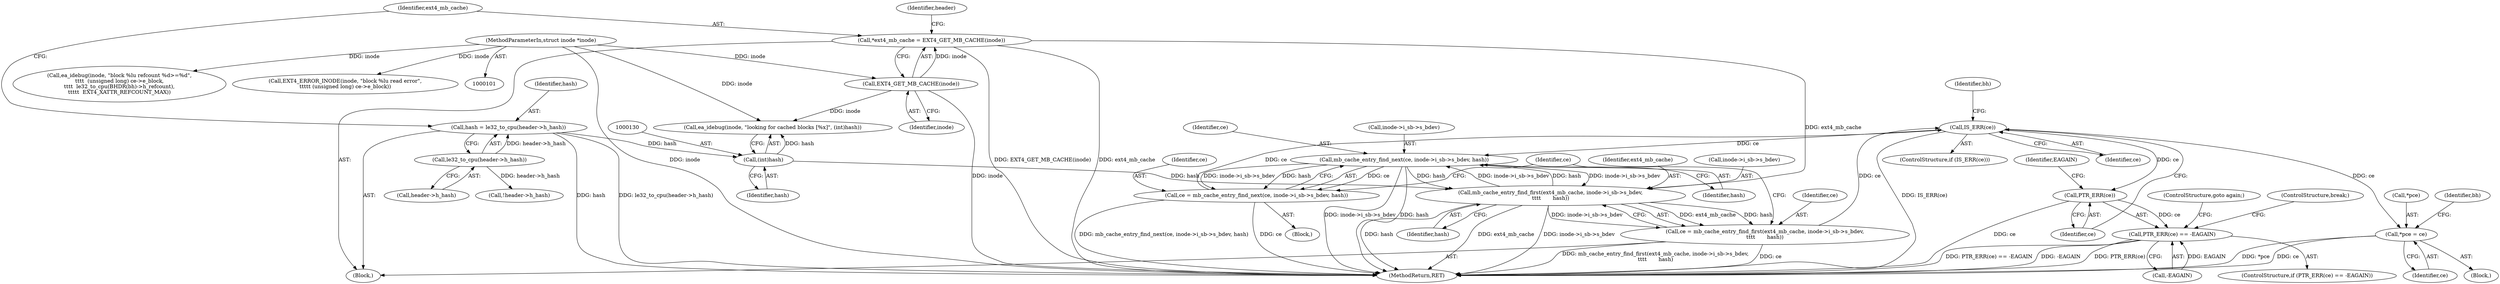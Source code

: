 digraph "0_linux_82939d7999dfc1f1998c4b1c12e2f19edbdff272_4@pointer" {
"1000148" [label="(Call,IS_ERR(ce))"];
"1000133" [label="(Call,ce = mb_cache_entry_find_first(ext4_mb_cache, inode->i_sb->s_bdev,\n\t\t\t\t       hash))"];
"1000135" [label="(Call,mb_cache_entry_find_first(ext4_mb_cache, inode->i_sb->s_bdev,\n\t\t\t\t       hash))"];
"1000115" [label="(Call,*ext4_mb_cache = EXT4_GET_MB_CACHE(inode))"];
"1000117" [label="(Call,EXT4_GET_MB_CACHE(inode))"];
"1000102" [label="(MethodParameterIn,struct inode *inode)"];
"1000223" [label="(Call,mb_cache_entry_find_next(ce, inode->i_sb->s_bdev, hash))"];
"1000148" [label="(Call,IS_ERR(ce))"];
"1000221" [label="(Call,ce = mb_cache_entry_find_next(ce, inode->i_sb->s_bdev, hash))"];
"1000129" [label="(Call,(int)hash)"];
"1000107" [label="(Call,hash = le32_to_cpu(header->h_hash))"];
"1000109" [label="(Call,le32_to_cpu(header->h_hash))"];
"1000153" [label="(Call,PTR_ERR(ce))"];
"1000152" [label="(Call,PTR_ERR(ce) == -EAGAIN)"];
"1000213" [label="(Call,*pce = ce)"];
"1000157" [label="(ControlStructure,goto again;)"];
"1000154" [label="(Identifier,ce)"];
"1000142" [label="(Identifier,hash)"];
"1000117" [label="(Call,EXT4_GET_MB_CACHE(inode))"];
"1000105" [label="(Block,)"];
"1000153" [label="(Call,PTR_ERR(ce))"];
"1000110" [label="(Call,header->h_hash)"];
"1000156" [label="(Identifier,EAGAIN)"];
"1000108" [label="(Identifier,hash)"];
"1000115" [label="(Call,*ext4_mb_cache = EXT4_GET_MB_CACHE(inode))"];
"1000118" [label="(Identifier,inode)"];
"1000155" [label="(Call,-EAGAIN)"];
"1000136" [label="(Identifier,ext4_mb_cache)"];
"1000135" [label="(Call,mb_cache_entry_find_first(ext4_mb_cache, inode->i_sb->s_bdev,\n\t\t\t\t       hash))"];
"1000129" [label="(Call,(int)hash)"];
"1000223" [label="(Call,mb_cache_entry_find_next(ce, inode->i_sb->s_bdev, hash))"];
"1000151" [label="(ControlStructure,if (PTR_ERR(ce) == -EAGAIN))"];
"1000216" [label="(Identifier,ce)"];
"1000233" [label="(MethodReturn,RET)"];
"1000147" [label="(ControlStructure,if (IS_ERR(ce)))"];
"1000160" [label="(Identifier,bh)"];
"1000222" [label="(Identifier,ce)"];
"1000131" [label="(Identifier,hash)"];
"1000133" [label="(Call,ce = mb_cache_entry_find_first(ext4_mb_cache, inode->i_sb->s_bdev,\n\t\t\t\t       hash))"];
"1000107" [label="(Call,hash = le32_to_cpu(header->h_hash))"];
"1000221" [label="(Call,ce = mb_cache_entry_find_next(ce, inode->i_sb->s_bdev, hash))"];
"1000134" [label="(Identifier,ce)"];
"1000230" [label="(Identifier,hash)"];
"1000149" [label="(Identifier,ce)"];
"1000145" [label="(Block,)"];
"1000122" [label="(Identifier,header)"];
"1000152" [label="(Call,PTR_ERR(ce) == -EAGAIN)"];
"1000126" [label="(Call,ea_idebug(inode, \"looking for cached blocks [%x]\", (int)hash))"];
"1000102" [label="(MethodParameterIn,struct inode *inode)"];
"1000225" [label="(Call,inode->i_sb->s_bdev)"];
"1000158" [label="(ControlStructure,break;)"];
"1000116" [label="(Identifier,ext4_mb_cache)"];
"1000212" [label="(Block,)"];
"1000120" [label="(Call,!header->h_hash)"];
"1000214" [label="(Call,*pce)"];
"1000137" [label="(Call,inode->i_sb->s_bdev)"];
"1000148" [label="(Call,IS_ERR(ce))"];
"1000224" [label="(Identifier,ce)"];
"1000218" [label="(Identifier,bh)"];
"1000213" [label="(Call,*pce = ce)"];
"1000109" [label="(Call,le32_to_cpu(header->h_hash))"];
"1000190" [label="(Call,ea_idebug(inode, \"block %lu refcount %d>=%d\",\n\t\t\t\t  (unsigned long) ce->e_block,\n\t\t\t\t  le32_to_cpu(BHDR(bh)->h_refcount),\n\t\t\t\t\t  EXT4_XATTR_REFCOUNT_MAX))"];
"1000172" [label="(Call,EXT4_ERROR_INODE(inode, \"block %lu read error\",\n\t\t\t\t\t (unsigned long) ce->e_block))"];
"1000144" [label="(Identifier,ce)"];
"1000148" -> "1000147"  [label="AST: "];
"1000148" -> "1000149"  [label="CFG: "];
"1000149" -> "1000148"  [label="AST: "];
"1000154" -> "1000148"  [label="CFG: "];
"1000160" -> "1000148"  [label="CFG: "];
"1000148" -> "1000233"  [label="DDG: IS_ERR(ce)"];
"1000133" -> "1000148"  [label="DDG: ce"];
"1000221" -> "1000148"  [label="DDG: ce"];
"1000148" -> "1000153"  [label="DDG: ce"];
"1000148" -> "1000213"  [label="DDG: ce"];
"1000148" -> "1000223"  [label="DDG: ce"];
"1000133" -> "1000105"  [label="AST: "];
"1000133" -> "1000135"  [label="CFG: "];
"1000134" -> "1000133"  [label="AST: "];
"1000135" -> "1000133"  [label="AST: "];
"1000144" -> "1000133"  [label="CFG: "];
"1000133" -> "1000233"  [label="DDG: ce"];
"1000133" -> "1000233"  [label="DDG: mb_cache_entry_find_first(ext4_mb_cache, inode->i_sb->s_bdev,\n\t\t\t\t       hash)"];
"1000135" -> "1000133"  [label="DDG: ext4_mb_cache"];
"1000135" -> "1000133"  [label="DDG: inode->i_sb->s_bdev"];
"1000135" -> "1000133"  [label="DDG: hash"];
"1000135" -> "1000142"  [label="CFG: "];
"1000136" -> "1000135"  [label="AST: "];
"1000137" -> "1000135"  [label="AST: "];
"1000142" -> "1000135"  [label="AST: "];
"1000135" -> "1000233"  [label="DDG: hash"];
"1000135" -> "1000233"  [label="DDG: ext4_mb_cache"];
"1000135" -> "1000233"  [label="DDG: inode->i_sb->s_bdev"];
"1000115" -> "1000135"  [label="DDG: ext4_mb_cache"];
"1000223" -> "1000135"  [label="DDG: inode->i_sb->s_bdev"];
"1000223" -> "1000135"  [label="DDG: hash"];
"1000129" -> "1000135"  [label="DDG: hash"];
"1000135" -> "1000223"  [label="DDG: inode->i_sb->s_bdev"];
"1000135" -> "1000223"  [label="DDG: hash"];
"1000115" -> "1000105"  [label="AST: "];
"1000115" -> "1000117"  [label="CFG: "];
"1000116" -> "1000115"  [label="AST: "];
"1000117" -> "1000115"  [label="AST: "];
"1000122" -> "1000115"  [label="CFG: "];
"1000115" -> "1000233"  [label="DDG: EXT4_GET_MB_CACHE(inode)"];
"1000115" -> "1000233"  [label="DDG: ext4_mb_cache"];
"1000117" -> "1000115"  [label="DDG: inode"];
"1000117" -> "1000118"  [label="CFG: "];
"1000118" -> "1000117"  [label="AST: "];
"1000117" -> "1000233"  [label="DDG: inode"];
"1000102" -> "1000117"  [label="DDG: inode"];
"1000117" -> "1000126"  [label="DDG: inode"];
"1000102" -> "1000101"  [label="AST: "];
"1000102" -> "1000233"  [label="DDG: inode"];
"1000102" -> "1000126"  [label="DDG: inode"];
"1000102" -> "1000172"  [label="DDG: inode"];
"1000102" -> "1000190"  [label="DDG: inode"];
"1000223" -> "1000221"  [label="AST: "];
"1000223" -> "1000230"  [label="CFG: "];
"1000224" -> "1000223"  [label="AST: "];
"1000225" -> "1000223"  [label="AST: "];
"1000230" -> "1000223"  [label="AST: "];
"1000221" -> "1000223"  [label="CFG: "];
"1000223" -> "1000233"  [label="DDG: inode->i_sb->s_bdev"];
"1000223" -> "1000233"  [label="DDG: hash"];
"1000223" -> "1000221"  [label="DDG: ce"];
"1000223" -> "1000221"  [label="DDG: inode->i_sb->s_bdev"];
"1000223" -> "1000221"  [label="DDG: hash"];
"1000221" -> "1000145"  [label="AST: "];
"1000222" -> "1000221"  [label="AST: "];
"1000144" -> "1000221"  [label="CFG: "];
"1000221" -> "1000233"  [label="DDG: mb_cache_entry_find_next(ce, inode->i_sb->s_bdev, hash)"];
"1000221" -> "1000233"  [label="DDG: ce"];
"1000129" -> "1000126"  [label="AST: "];
"1000129" -> "1000131"  [label="CFG: "];
"1000130" -> "1000129"  [label="AST: "];
"1000131" -> "1000129"  [label="AST: "];
"1000126" -> "1000129"  [label="CFG: "];
"1000129" -> "1000126"  [label="DDG: hash"];
"1000107" -> "1000129"  [label="DDG: hash"];
"1000107" -> "1000105"  [label="AST: "];
"1000107" -> "1000109"  [label="CFG: "];
"1000108" -> "1000107"  [label="AST: "];
"1000109" -> "1000107"  [label="AST: "];
"1000116" -> "1000107"  [label="CFG: "];
"1000107" -> "1000233"  [label="DDG: hash"];
"1000107" -> "1000233"  [label="DDG: le32_to_cpu(header->h_hash)"];
"1000109" -> "1000107"  [label="DDG: header->h_hash"];
"1000109" -> "1000110"  [label="CFG: "];
"1000110" -> "1000109"  [label="AST: "];
"1000109" -> "1000120"  [label="DDG: header->h_hash"];
"1000153" -> "1000152"  [label="AST: "];
"1000153" -> "1000154"  [label="CFG: "];
"1000154" -> "1000153"  [label="AST: "];
"1000156" -> "1000153"  [label="CFG: "];
"1000153" -> "1000233"  [label="DDG: ce"];
"1000153" -> "1000152"  [label="DDG: ce"];
"1000152" -> "1000151"  [label="AST: "];
"1000152" -> "1000155"  [label="CFG: "];
"1000155" -> "1000152"  [label="AST: "];
"1000157" -> "1000152"  [label="CFG: "];
"1000158" -> "1000152"  [label="CFG: "];
"1000152" -> "1000233"  [label="DDG: PTR_ERR(ce) == -EAGAIN"];
"1000152" -> "1000233"  [label="DDG: -EAGAIN"];
"1000152" -> "1000233"  [label="DDG: PTR_ERR(ce)"];
"1000155" -> "1000152"  [label="DDG: EAGAIN"];
"1000213" -> "1000212"  [label="AST: "];
"1000213" -> "1000216"  [label="CFG: "];
"1000214" -> "1000213"  [label="AST: "];
"1000216" -> "1000213"  [label="AST: "];
"1000218" -> "1000213"  [label="CFG: "];
"1000213" -> "1000233"  [label="DDG: *pce"];
"1000213" -> "1000233"  [label="DDG: ce"];
}
